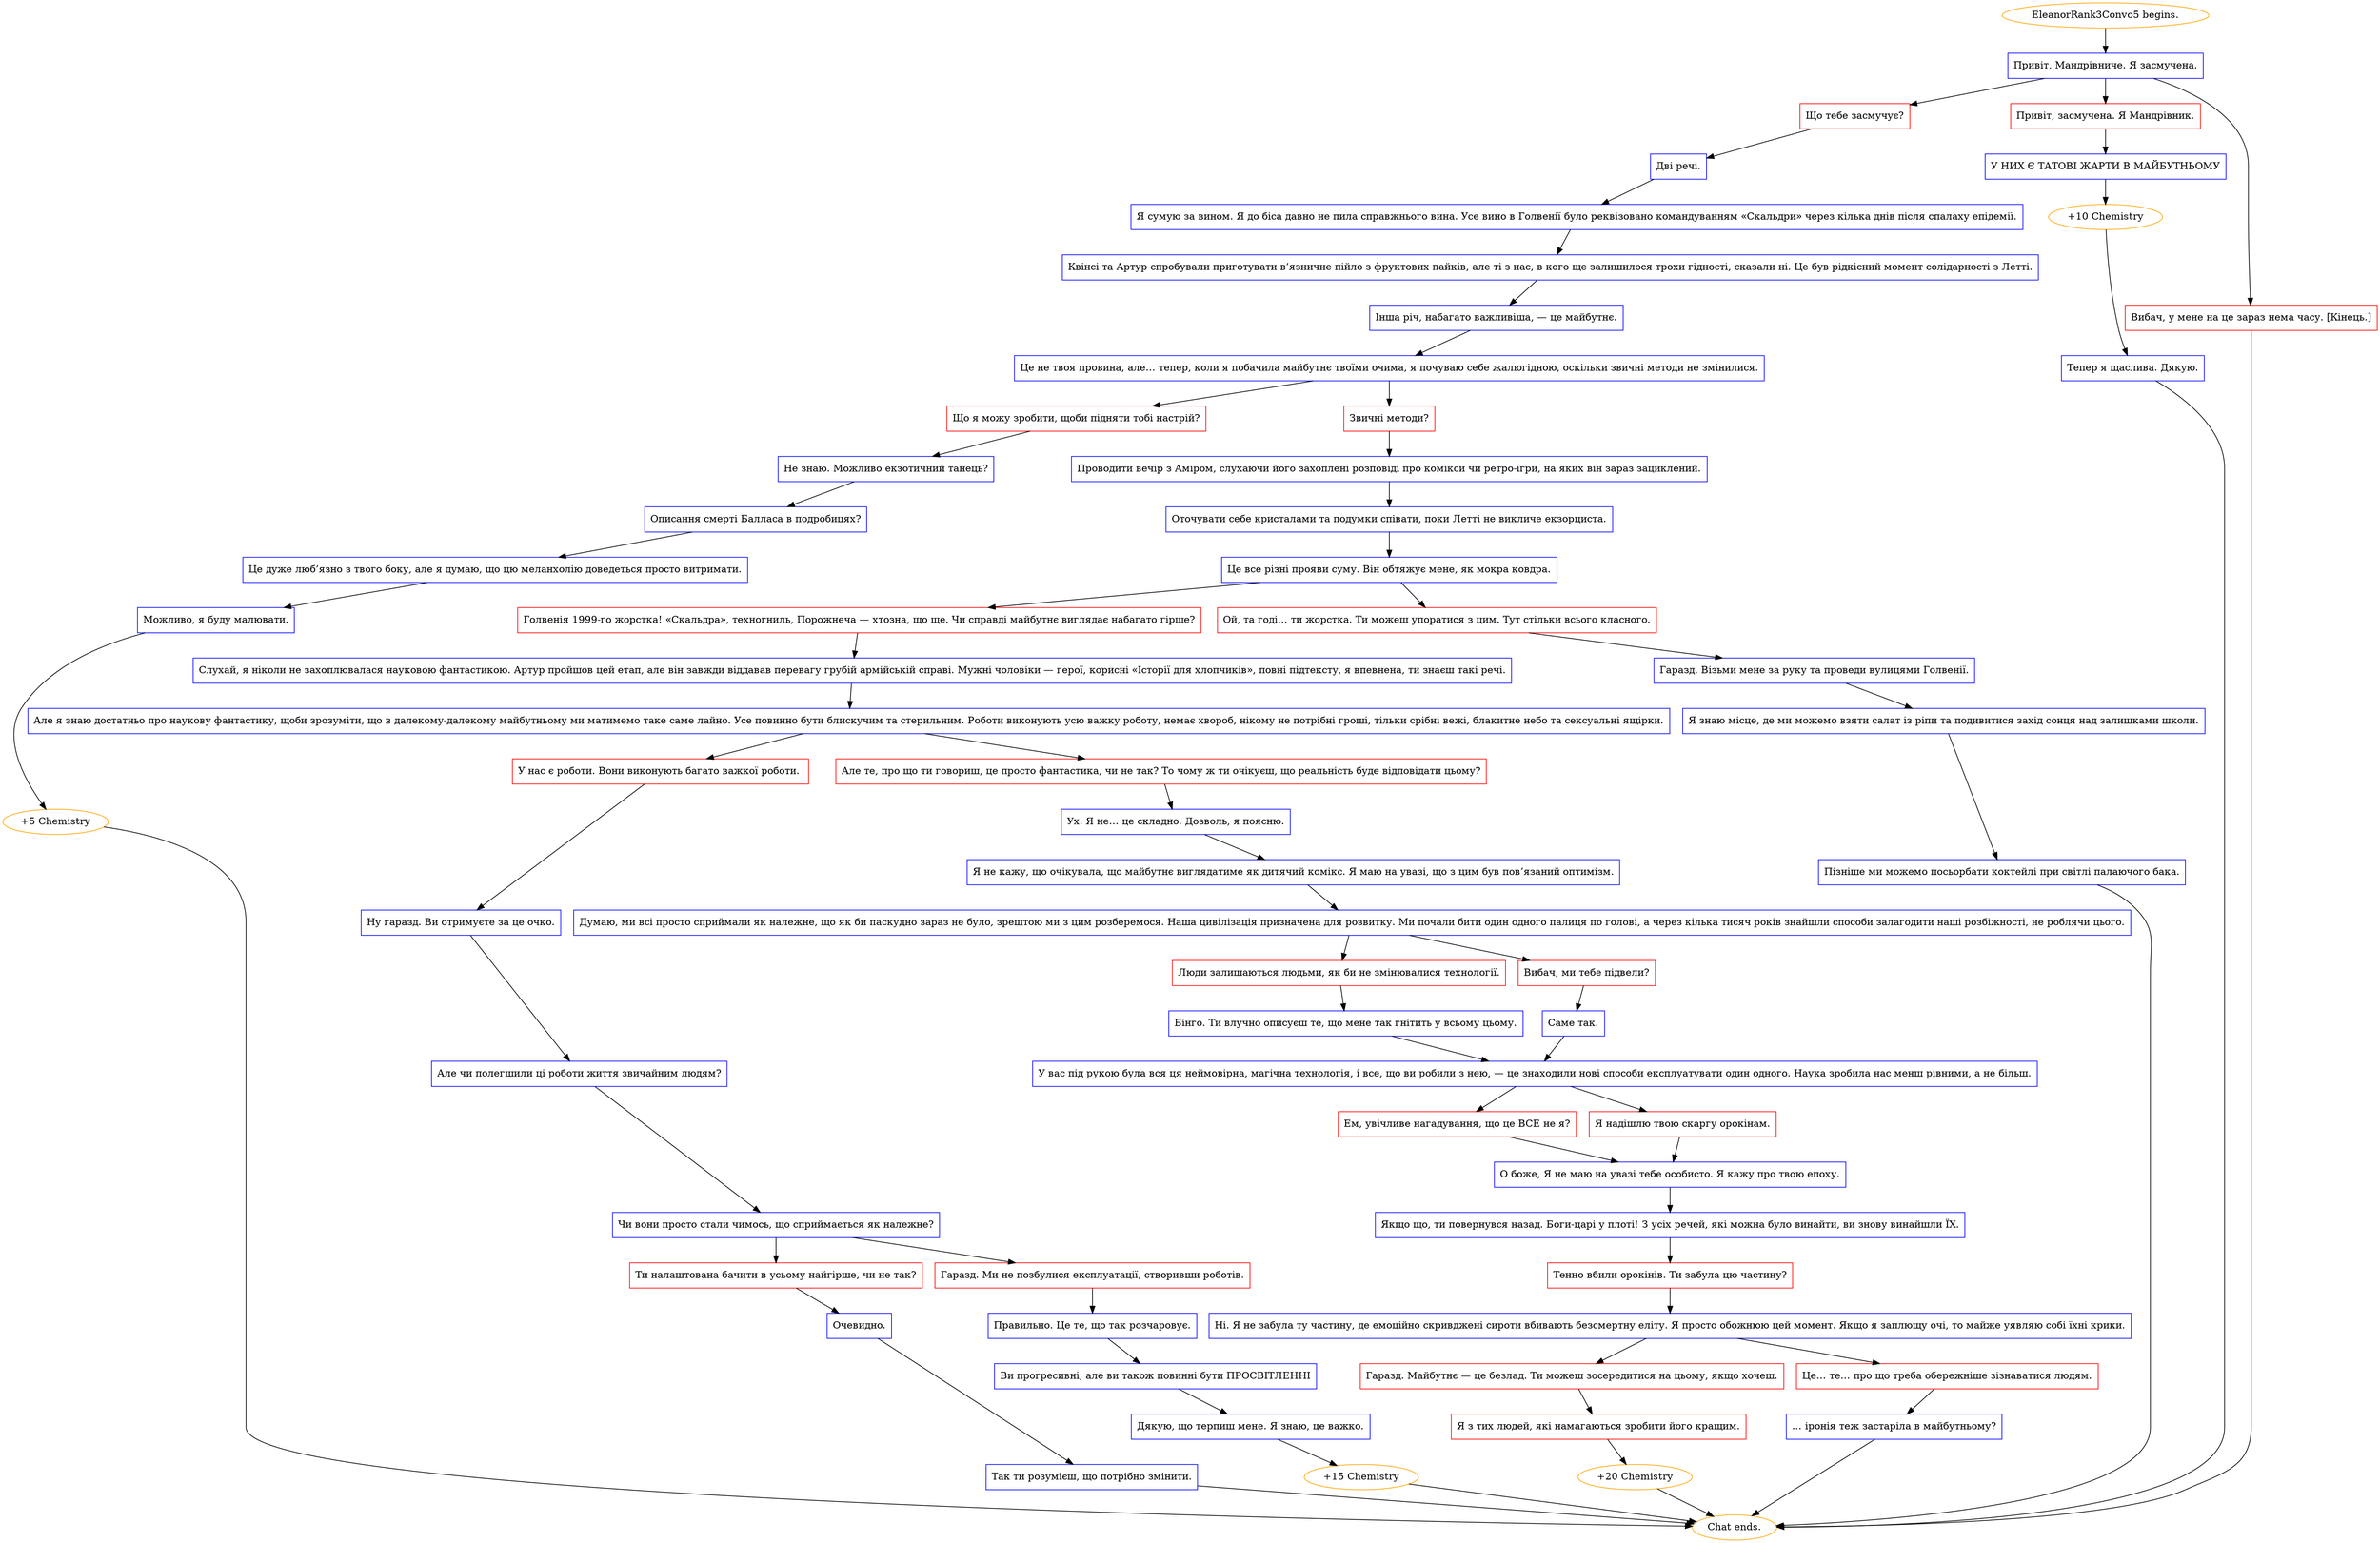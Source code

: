 digraph {
	"EleanorRank3Convo5 begins." [color=orange];
		"EleanorRank3Convo5 begins." -> j2552328110;
	j2552328110 [label="Привіт, Мандрівниче. Я засмучена.",shape=box,color=blue];
		j2552328110 -> j1323286006;
		j2552328110 -> j3774569187;
		j2552328110 -> j3802578424;
	j1323286006 [label="Що тебе засмучує?",shape=box,color=red];
		j1323286006 -> j2305482421;
	j3774569187 [label="Привіт, засмучена. Я Мандрівник.",shape=box,color=red];
		j3774569187 -> j1753549445;
	j3802578424 [label="Вибач, у мене на це зараз нема часу. [Кінець.]",shape=box,color=red];
		j3802578424 -> "Chat ends.";
	j2305482421 [label="Дві речі.",shape=box,color=blue];
		j2305482421 -> j637549949;
	j1753549445 [label="У НИХ Є ТАТОВІ ЖАРТИ В МАЙБУТНЬОМУ",shape=box,color=blue];
		j1753549445 -> j2897173911;
	"Chat ends." [color=orange];
	j637549949 [label="Я сумую за вином. Я до біса давно не пила справжнього вина. Усе вино в Голвенії було реквізовано командуванням «Скальдри» через кілька днів після спалаху епідемії.",shape=box,color=blue];
		j637549949 -> j1735843890;
	j2897173911 [label="+10 Chemistry",color=orange];
		j2897173911 -> j343986677;
	j1735843890 [label="Квінсі та Артур спробували приготувати в’язничне пійло з фруктових пайків, але ті з нас, в кого ще залишилося трохи гідності, сказали ні. Це був рідкісний момент солідарності з Летті.",shape=box,color=blue];
		j1735843890 -> j2892408213;
	j343986677 [label="Тепер я щаслива. Дякую.",shape=box,color=blue];
		j343986677 -> "Chat ends.";
	j2892408213 [label="Інша річ, набагато важливіша, — це майбутнє.",shape=box,color=blue];
		j2892408213 -> j2270625758;
	j2270625758 [label="Це не твоя провина, але… тепер, коли я побачила майбутнє твоїми очима, я почуваю себе жалюгідною, оскільки звичні методи не змінилися.",shape=box,color=blue];
		j2270625758 -> j4194836831;
		j2270625758 -> j3250936873;
	j4194836831 [label="Що я можу зробити, щоби підняти тобі настрій?",shape=box,color=red];
		j4194836831 -> j1223146676;
	j3250936873 [label="Звичні методи?",shape=box,color=red];
		j3250936873 -> j955642875;
	j1223146676 [label="Не знаю. Можливо екзотичний танець?",shape=box,color=blue];
		j1223146676 -> j308490229;
	j955642875 [label="Проводити вечір з Аміром, слухаючи його захоплені розповіді про комікси чи ретро-ігри, на яких він зараз зациклений.",shape=box,color=blue];
		j955642875 -> j1885412837;
	j308490229 [label="Описання смерті Балласа в подробицях?",shape=box,color=blue];
		j308490229 -> j1048526144;
	j1885412837 [label="Оточувати себе кристалами та подумки співати, поки Летті не викличе екзорциста.",shape=box,color=blue];
		j1885412837 -> j453624395;
	j1048526144 [label="Це дуже люб’язно з твого боку, але я думаю, що цю меланхолію доведеться просто витримати.",shape=box,color=blue];
		j1048526144 -> j142591506;
	j453624395 [label="Це все різні прояви суму. Він обтяжує мене, як мокра ковдра.",shape=box,color=blue];
		j453624395 -> j308848315;
		j453624395 -> j2710460981;
	j142591506 [label="Можливо, я буду малювати.",shape=box,color=blue];
		j142591506 -> j4081414586;
	j308848315 [label="Голвенія 1999-го жорстка! «Скальдра», техногниль, Порожнеча — хтозна, що ще. Чи справді майбутнє виглядає набагато гірше?",shape=box,color=red];
		j308848315 -> j294801632;
	j2710460981 [label="Ой, та годі… ти жорстка. Ти можеш упоратися з цим. Тут стільки всього класного.",shape=box,color=red];
		j2710460981 -> j44263331;
	j4081414586 [label="+5 Chemistry",color=orange];
		j4081414586 -> "Chat ends.";
	j294801632 [label="Слухай, я ніколи не захоплювалася науковою фантастикою. Артур пройшов цей етап, але він завжди віддавав перевагу грубій армійській справі. Мужні чоловіки — герої, корисні «Історії для хлопчиків», повні підтексту, я впевнена, ти знаєш такі речі.",shape=box,color=blue];
		j294801632 -> j1529273871;
	j44263331 [label="Гаразд. Візьми мене за руку та проведи вулицями Голвенії.",shape=box,color=blue];
		j44263331 -> j209122234;
	j1529273871 [label="Але я знаю достатньо про наукову фантастику, щоби зрозуміти, що в далекому-далекому майбутньому ми матимемо таке саме лайно. Усе повинно бути блискучим та стерильним. Роботи виконують усю важку роботу, немає хвороб, нікому не потрібні гроші, тільки срібні вежі, блакитне небо та сексуальні ящірки.",shape=box,color=blue];
		j1529273871 -> j3322161141;
		j1529273871 -> j938024546;
	j209122234 [label="Я знаю місце, де ми можемо взяти салат із ріпи та подивитися захід сонця над залишками школи.",shape=box,color=blue];
		j209122234 -> j1235288300;
	j3322161141 [label="У нас є роботи. Вони виконують багато важкої роботи. ",shape=box,color=red];
		j3322161141 -> j3123766758;
	j938024546 [label="Але те, про що ти говориш, це просто фантастика, чи не так? То чому ж ти очікуєш, що реальність буде відповідати цьому?",shape=box,color=red];
		j938024546 -> j1080202722;
	j1235288300 [label="Пізніше ми можемо посьорбати коктейлі при світлі палаючого бака.",shape=box,color=blue];
		j1235288300 -> "Chat ends.";
	j3123766758 [label="Ну гаразд. Ви отримуєте за це очко.",shape=box,color=blue];
		j3123766758 -> j3087355623;
	j1080202722 [label="Ух. Я не… це складно. Дозволь, я поясню.",shape=box,color=blue];
		j1080202722 -> j2237767287;
	j3087355623 [label="Але чи полегшили ці роботи життя звичайним людям?",shape=box,color=blue];
		j3087355623 -> j2800387462;
	j2237767287 [label="Я не кажу, що очікувала, що майбутнє виглядатиме як дитячий комікс. Я маю на увазі, що з цим був пов’язаний оптимізм.",shape=box,color=blue];
		j2237767287 -> j3921049960;
	j2800387462 [label="Чи вони просто стали чимось, що сприймається як належне?",shape=box,color=blue];
		j2800387462 -> j75239664;
		j2800387462 -> j4207532538;
	j3921049960 [label="Думаю, ми всі просто сприймали як належне, що як би паскудно зараз не було, зрештою ми з цим розберемося. Наша цивілізація призначена для розвитку. Ми почали бити один одного палиця по голові, а через кілька тисяч років знайшли способи залагодити наші розбіжності, не роблячи цього.",shape=box,color=blue];
		j3921049960 -> j25508732;
		j3921049960 -> j1874201233;
	j75239664 [label="Ти налаштована бачити в усьому найгірше, чи не так?",shape=box,color=red];
		j75239664 -> j1977356365;
	j4207532538 [label="Гаразд. Ми не позбулися експлуатації, створивши роботів.",shape=box,color=red];
		j4207532538 -> j2122554624;
	j25508732 [label="Люди залишаються людьми, як би не змінювалися технології.",shape=box,color=red];
		j25508732 -> j2182293165;
	j1874201233 [label="Вибач, ми тебе підвели?",shape=box,color=red];
		j1874201233 -> j4195325728;
	j1977356365 [label="Очевидно.",shape=box,color=blue];
		j1977356365 -> j26567150;
	j2122554624 [label="Правильно. Це те, що так розчаровує.",shape=box,color=blue];
		j2122554624 -> j488217432;
	j2182293165 [label="Бінго. Ти влучно описуєш те, що мене так гнітить у всьому цьому.",shape=box,color=blue];
		j2182293165 -> j862165513;
	j4195325728 [label="Саме так.",shape=box,color=blue];
		j4195325728 -> j862165513;
	j26567150 [label="Так ти розумієш, що потрібно змінити.",shape=box,color=blue];
		j26567150 -> "Chat ends.";
	j488217432 [label="Ви прогресивні, але ви також повинні бути ПРОСВІТЛЕННІ",shape=box,color=blue];
		j488217432 -> j566491945;
	j862165513 [label="У вас під рукою була вся ця неймовірна, магічна технологія, і все, що ви робили з нею, — це знаходили нові способи експлуатувати один одного. Наука зробила нас менш рівними, а не більш.",shape=box,color=blue];
		j862165513 -> j702086693;
		j862165513 -> j1249817323;
	j566491945 [label="Дякую, що терпиш мене. Я знаю, це важко.",shape=box,color=blue];
		j566491945 -> j374273682;
	j702086693 [label="Ем, увічливе нагадування, що це ВСЕ не я?",shape=box,color=red];
		j702086693 -> j4134645076;
	j1249817323 [label="Я надішлю твою скаргу орокінам.",shape=box,color=red];
		j1249817323 -> j4134645076;
	j374273682 [label="+15 Chemistry",color=orange];
		j374273682 -> "Chat ends.";
	j4134645076 [label="О боже, Я не маю на увазі тебе особисто. Я кажу про твою епоху.",shape=box,color=blue];
		j4134645076 -> j2321417513;
	j2321417513 [label="Якщо що, ти повернувся назад. Боги-царі у плоті! З усіх речей, які можна було винайти, ви знову винайшли ЇХ.",shape=box,color=blue];
		j2321417513 -> j23452186;
	j23452186 [label="Тенно вбили орокінів. Ти забула цю частину?",shape=box,color=red];
		j23452186 -> j3342301630;
	j3342301630 [label="Ні. Я не забула ту частину, де емоційно скривджені сироти вбивають безсмертну еліту. Я просто обожнюю цей момент. Якщо я заплющу очі, то майже уявляю собі їхні крики.",shape=box,color=blue];
		j3342301630 -> j1216243900;
		j3342301630 -> j1532063255;
	j1216243900 [label="Гаразд. Майбутнє — це безлад. Ти можеш зосередитися на цьому, якщо хочеш.",shape=box,color=red];
		j1216243900 -> j654398252;
	j1532063255 [label="Це… те… про що треба обережніше зізнаватися людям.",shape=box,color=red];
		j1532063255 -> j3267936236;
	j654398252 [label="Я з тих людей, які намагаються зробити його кращим.",shape=box,color=red];
		j654398252 -> j367054140;
	j3267936236 [label="… іронія теж застаріла в майбутньому?",shape=box,color=blue];
		j3267936236 -> "Chat ends.";
	j367054140 [label="+20 Chemistry",color=orange];
		j367054140 -> "Chat ends.";
}